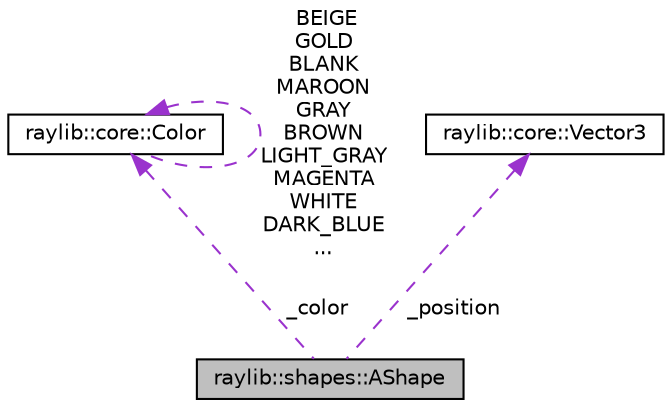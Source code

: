digraph "raylib::shapes::AShape"
{
 // LATEX_PDF_SIZE
  edge [fontname="Helvetica",fontsize="10",labelfontname="Helvetica",labelfontsize="10"];
  node [fontname="Helvetica",fontsize="10",shape=record];
  Node1 [label="raylib::shapes::AShape",height=0.2,width=0.4,color="black", fillcolor="grey75", style="filled", fontcolor="black",tooltip=" "];
  Node2 -> Node1 [dir="back",color="darkorchid3",fontsize="10",style="dashed",label=" _color" ,fontname="Helvetica"];
  Node2 [label="raylib::core::Color",height=0.2,width=0.4,color="black", fillcolor="white", style="filled",URL="$structraylib_1_1core_1_1_color.html",tooltip="The Color struct that encapsulates the raylib Color struct."];
  Node2 -> Node2 [dir="back",color="darkorchid3",fontsize="10",style="dashed",label=" BEIGE\nGOLD\nBLANK\nMAROON\nGRAY\nBROWN\nLIGHT_GRAY\nMAGENTA\nWHITE\nDARK_BLUE\n..." ,fontname="Helvetica"];
  Node3 -> Node1 [dir="back",color="darkorchid3",fontsize="10",style="dashed",label=" _position" ,fontname="Helvetica"];
  Node3 [label="raylib::core::Vector3",height=0.2,width=0.4,color="black", fillcolor="white", style="filled",URL="$structraylib_1_1core_1_1_vector3.html",tooltip="The Vector3 struct (compatible with the raylib Vector3)"];
}
